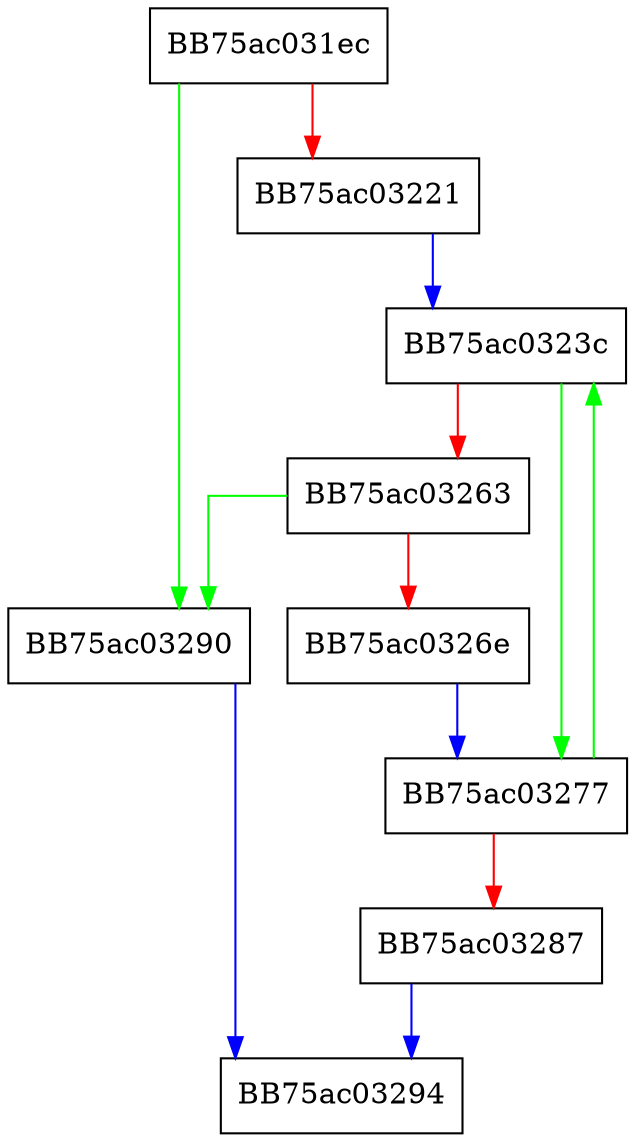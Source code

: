digraph ZSTD_fseBitCost {
  node [shape="box"];
  graph [splines=ortho];
  BB75ac031ec -> BB75ac03290 [color="green"];
  BB75ac031ec -> BB75ac03221 [color="red"];
  BB75ac03221 -> BB75ac0323c [color="blue"];
  BB75ac0323c -> BB75ac03277 [color="green"];
  BB75ac0323c -> BB75ac03263 [color="red"];
  BB75ac03263 -> BB75ac03290 [color="green"];
  BB75ac03263 -> BB75ac0326e [color="red"];
  BB75ac0326e -> BB75ac03277 [color="blue"];
  BB75ac03277 -> BB75ac0323c [color="green"];
  BB75ac03277 -> BB75ac03287 [color="red"];
  BB75ac03287 -> BB75ac03294 [color="blue"];
  BB75ac03290 -> BB75ac03294 [color="blue"];
}